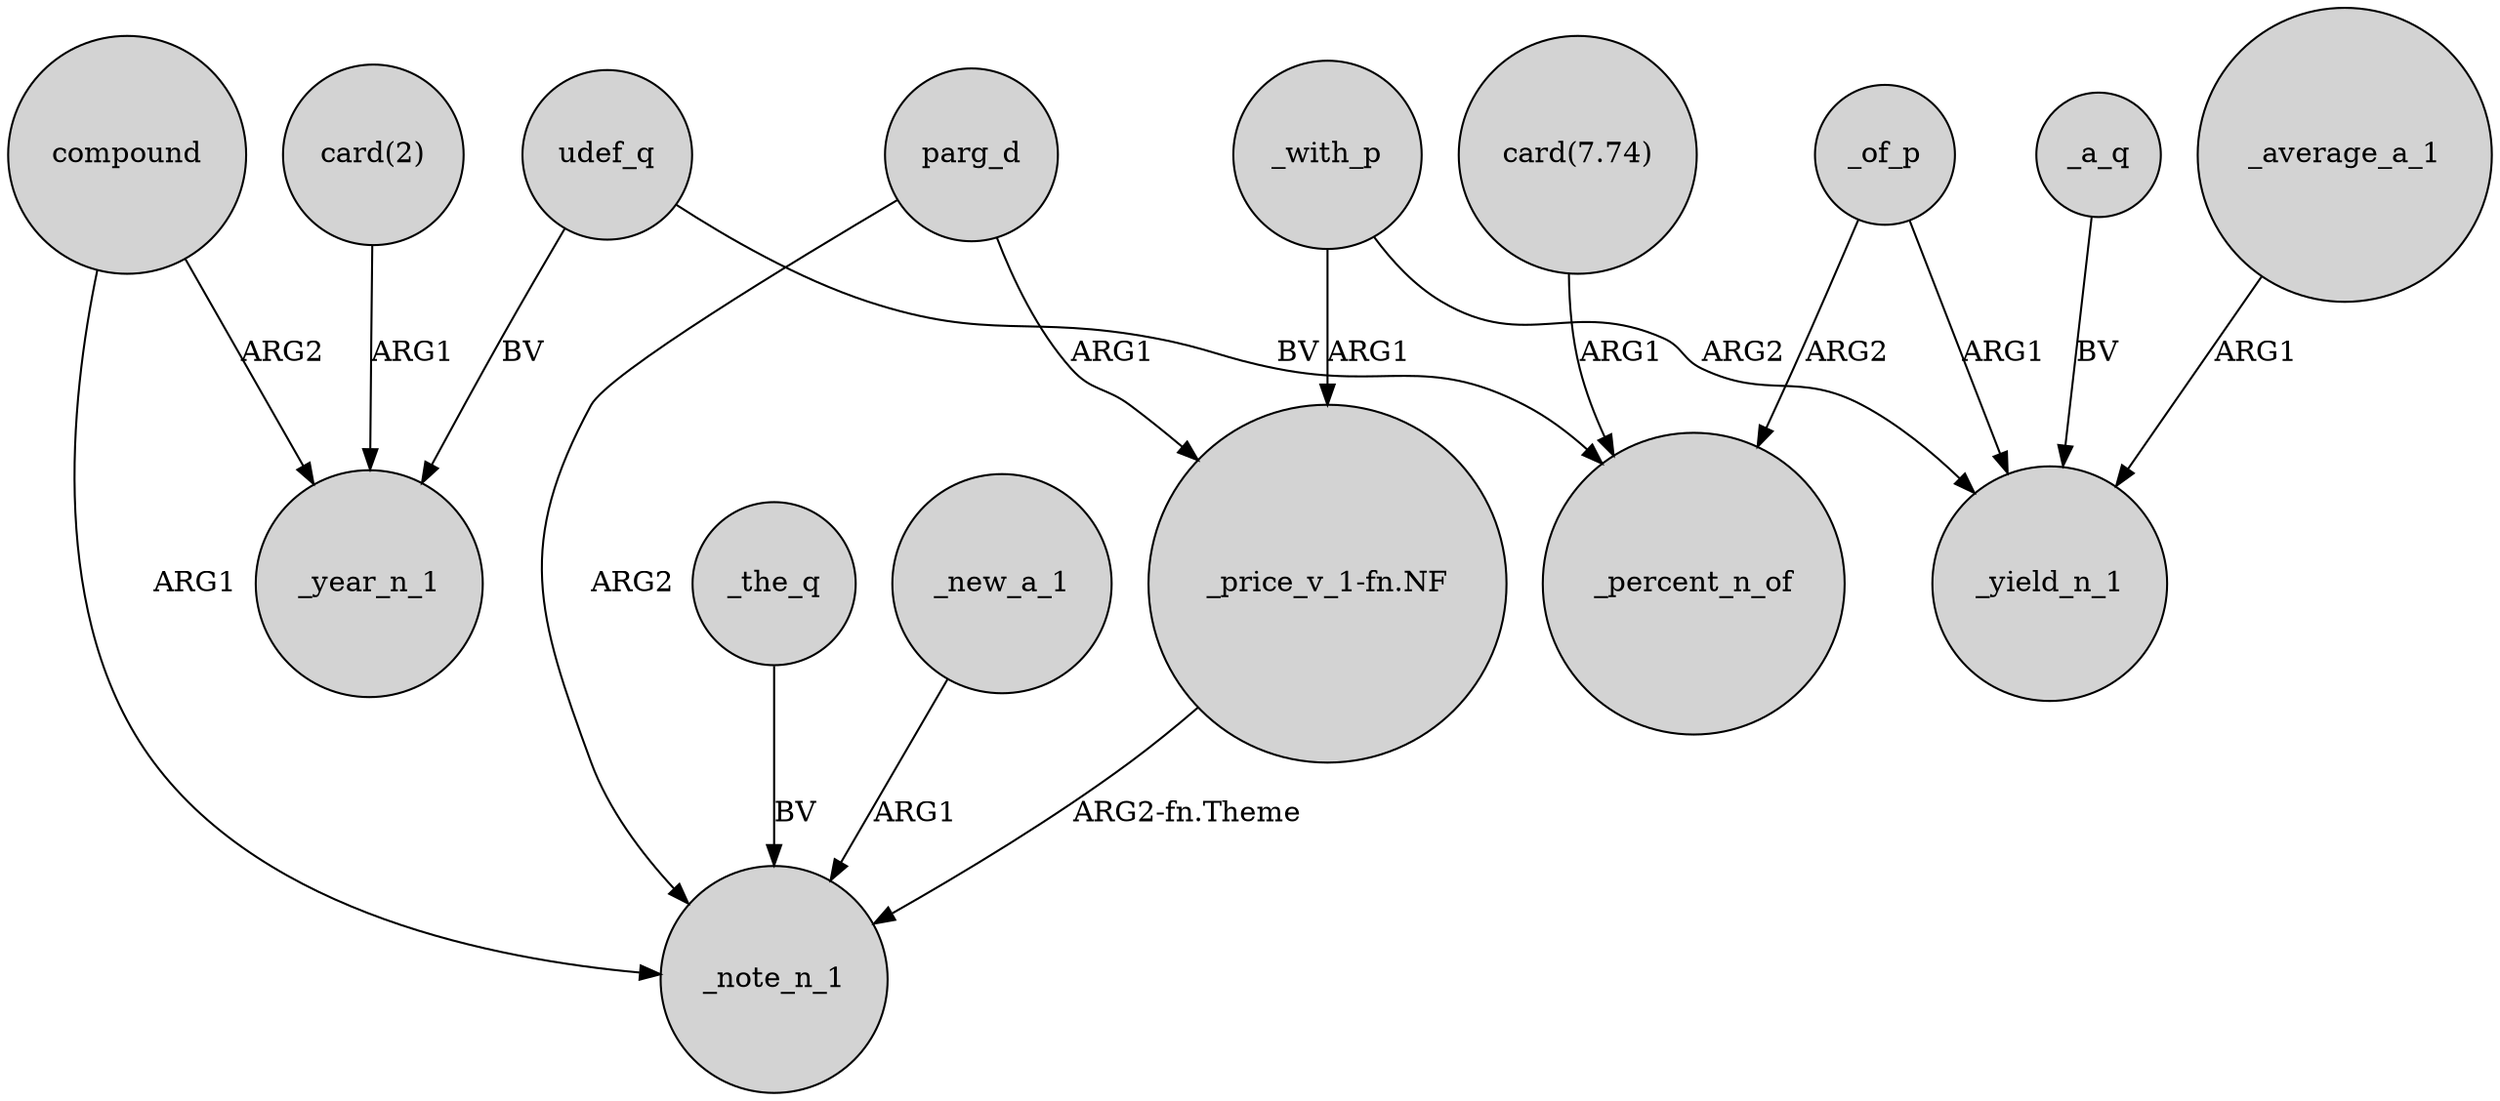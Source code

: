 digraph {
	node [shape=circle style=filled]
	"_price_v_1-fn.NF" -> _note_n_1 [label="ARG2-fn.Theme"]
	_a_q -> _yield_n_1 [label=BV]
	udef_q -> _year_n_1 [label=BV]
	_of_p -> _yield_n_1 [label=ARG1]
	"card(2)" -> _year_n_1 [label=ARG1]
	_with_p -> _yield_n_1 [label=ARG2]
	parg_d -> _note_n_1 [label=ARG2]
	udef_q -> _percent_n_of [label=BV]
	compound -> _note_n_1 [label=ARG1]
	_the_q -> _note_n_1 [label=BV]
	_with_p -> "_price_v_1-fn.NF" [label=ARG1]
	"card(7.74)" -> _percent_n_of [label=ARG1]
	_of_p -> _percent_n_of [label=ARG2]
	compound -> _year_n_1 [label=ARG2]
	_new_a_1 -> _note_n_1 [label=ARG1]
	parg_d -> "_price_v_1-fn.NF" [label=ARG1]
	_average_a_1 -> _yield_n_1 [label=ARG1]
}
